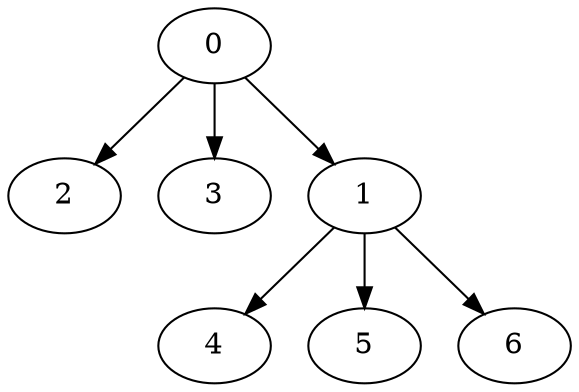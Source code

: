 digraph "outputExample" {
	0	[Weight=5,Start=0,Processor=1];
	2	[Weight=5,Start=5,Processor=1];
	3	[Weight=6,Start=10,Processor=1];
	1	[Weight=6,Start=16,Processor=1];
	4	[Weight=4,Start=22,Processor=1];
	5	[Weight=7,Start=26,Processor=1];
	6	[Weight=7,Start=33,Processor=1];
	0 -> 1	 [Weight=15];
	0 -> 2	 [Weight=11];
	0 -> 3	 [Weight=11];
	1 -> 4	 [Weight=19];
	1 -> 5	 [Weight=4];
	1 -> 6	 [Weight=21];
}